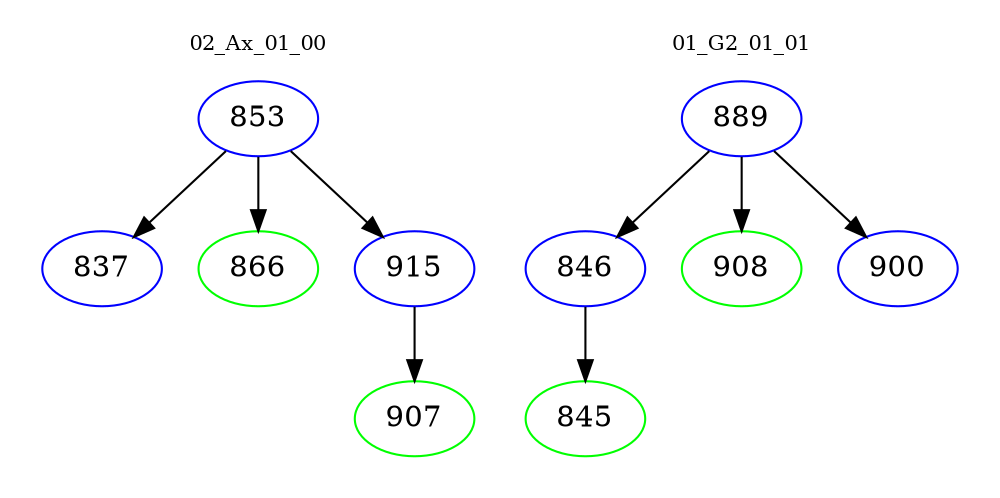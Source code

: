 digraph{
subgraph cluster_0 {
color = white
label = "02_Ax_01_00";
fontsize=10;
T0_853 [label="853", color="blue"]
T0_853 -> T0_837 [color="black"]
T0_837 [label="837", color="blue"]
T0_853 -> T0_866 [color="black"]
T0_866 [label="866", color="green"]
T0_853 -> T0_915 [color="black"]
T0_915 [label="915", color="blue"]
T0_915 -> T0_907 [color="black"]
T0_907 [label="907", color="green"]
}
subgraph cluster_1 {
color = white
label = "01_G2_01_01";
fontsize=10;
T1_889 [label="889", color="blue"]
T1_889 -> T1_846 [color="black"]
T1_846 [label="846", color="blue"]
T1_846 -> T1_845 [color="black"]
T1_845 [label="845", color="green"]
T1_889 -> T1_908 [color="black"]
T1_908 [label="908", color="green"]
T1_889 -> T1_900 [color="black"]
T1_900 [label="900", color="blue"]
}
}

